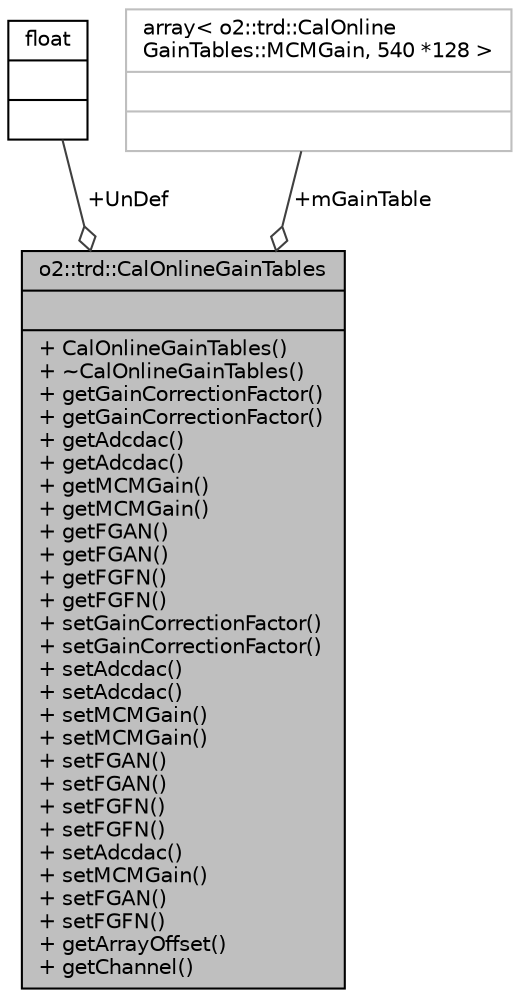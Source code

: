 digraph "o2::trd::CalOnlineGainTables"
{
 // INTERACTIVE_SVG=YES
  bgcolor="transparent";
  edge [fontname="Helvetica",fontsize="10",labelfontname="Helvetica",labelfontsize="10"];
  node [fontname="Helvetica",fontsize="10",shape=record];
  Node1 [label="{o2::trd::CalOnlineGainTables\n||+ CalOnlineGainTables()\l+ ~CalOnlineGainTables()\l+ getGainCorrectionFactor()\l+ getGainCorrectionFactor()\l+ getAdcdac()\l+ getAdcdac()\l+ getMCMGain()\l+ getMCMGain()\l+ getFGAN()\l+ getFGAN()\l+ getFGFN()\l+ getFGFN()\l+ setGainCorrectionFactor()\l+ setGainCorrectionFactor()\l+ setAdcdac()\l+ setAdcdac()\l+ setMCMGain()\l+ setMCMGain()\l+ setFGAN()\l+ setFGAN()\l+ setFGFN()\l+ setFGFN()\l+ setAdcdac()\l+ setMCMGain()\l+ setFGAN()\l+ setFGFN()\l+ getArrayOffset()\l+ getChannel()\l}",height=0.2,width=0.4,color="black", fillcolor="grey75", style="filled", fontcolor="black"];
  Node2 -> Node1 [color="grey25",fontsize="10",style="solid",label=" +UnDef" ,arrowhead="odiamond",fontname="Helvetica"];
  Node2 [label="{float\n||}",height=0.2,width=0.4,color="black",URL="$d4/dc3/classfloat.html"];
  Node3 -> Node1 [color="grey25",fontsize="10",style="solid",label=" +mGainTable" ,arrowhead="odiamond",fontname="Helvetica"];
  Node3 [label="{array\< o2::trd::CalOnline\lGainTables::MCMGain, 540 *128 \>\n||}",height=0.2,width=0.4,color="grey75"];
}
